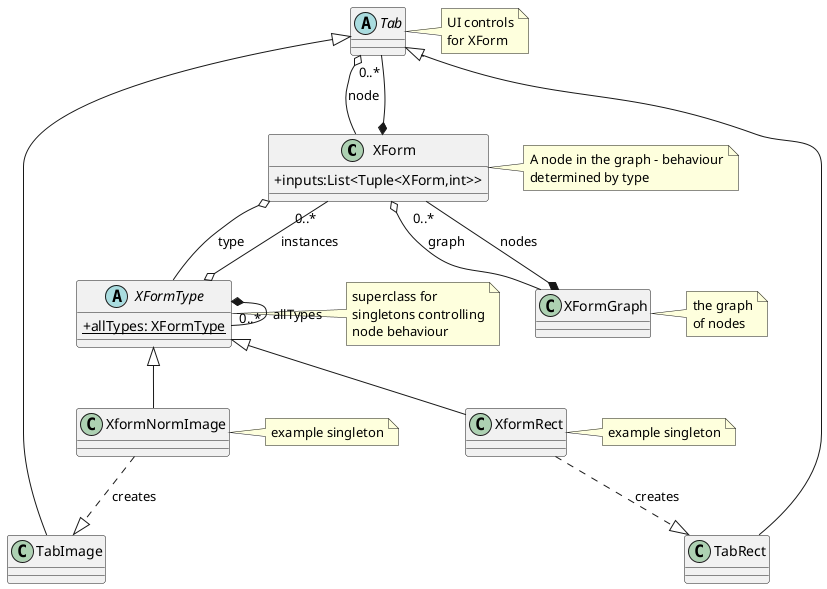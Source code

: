 @startuml
skinparam classAttributeIconSize 0

class XForm {
    +inputs:List<Tuple<XForm,int>>
}
note right of XForm
A node in the graph - behaviour
determined by type
end note

abstract class XFormType {
    +{static} allTypes: XFormType
}
note right of XFormType
superclass for
singletons controlling
node behaviour
end note

XFormType *-- "0..*" XFormType : allTypes

XFormGraph *-- "0..*" XForm : nodes

XFormType o-- "0..*" XForm : instances

XForm o-- XFormType : type 
XForm o-- XFormGraph : graph

note right of XFormGraph
the graph
of nodes
end note

XformNormImage -up-|> XFormType
XformRect -up-|> XFormType

note right of XformNormImage
example singleton
end note
note right of XformRect
example singleton
end note

XformRect ..|> TabRect: creates
XformNormImage ..|> TabImage: creates

abstract class Tab {
}

TabImage -up-|> Tab
TabRect -up-|> Tab


Tab o-- XForm:node
note right of Tab
UI controls
for XForm
end note

XForm *-- "0..*" Tab


@enduml
